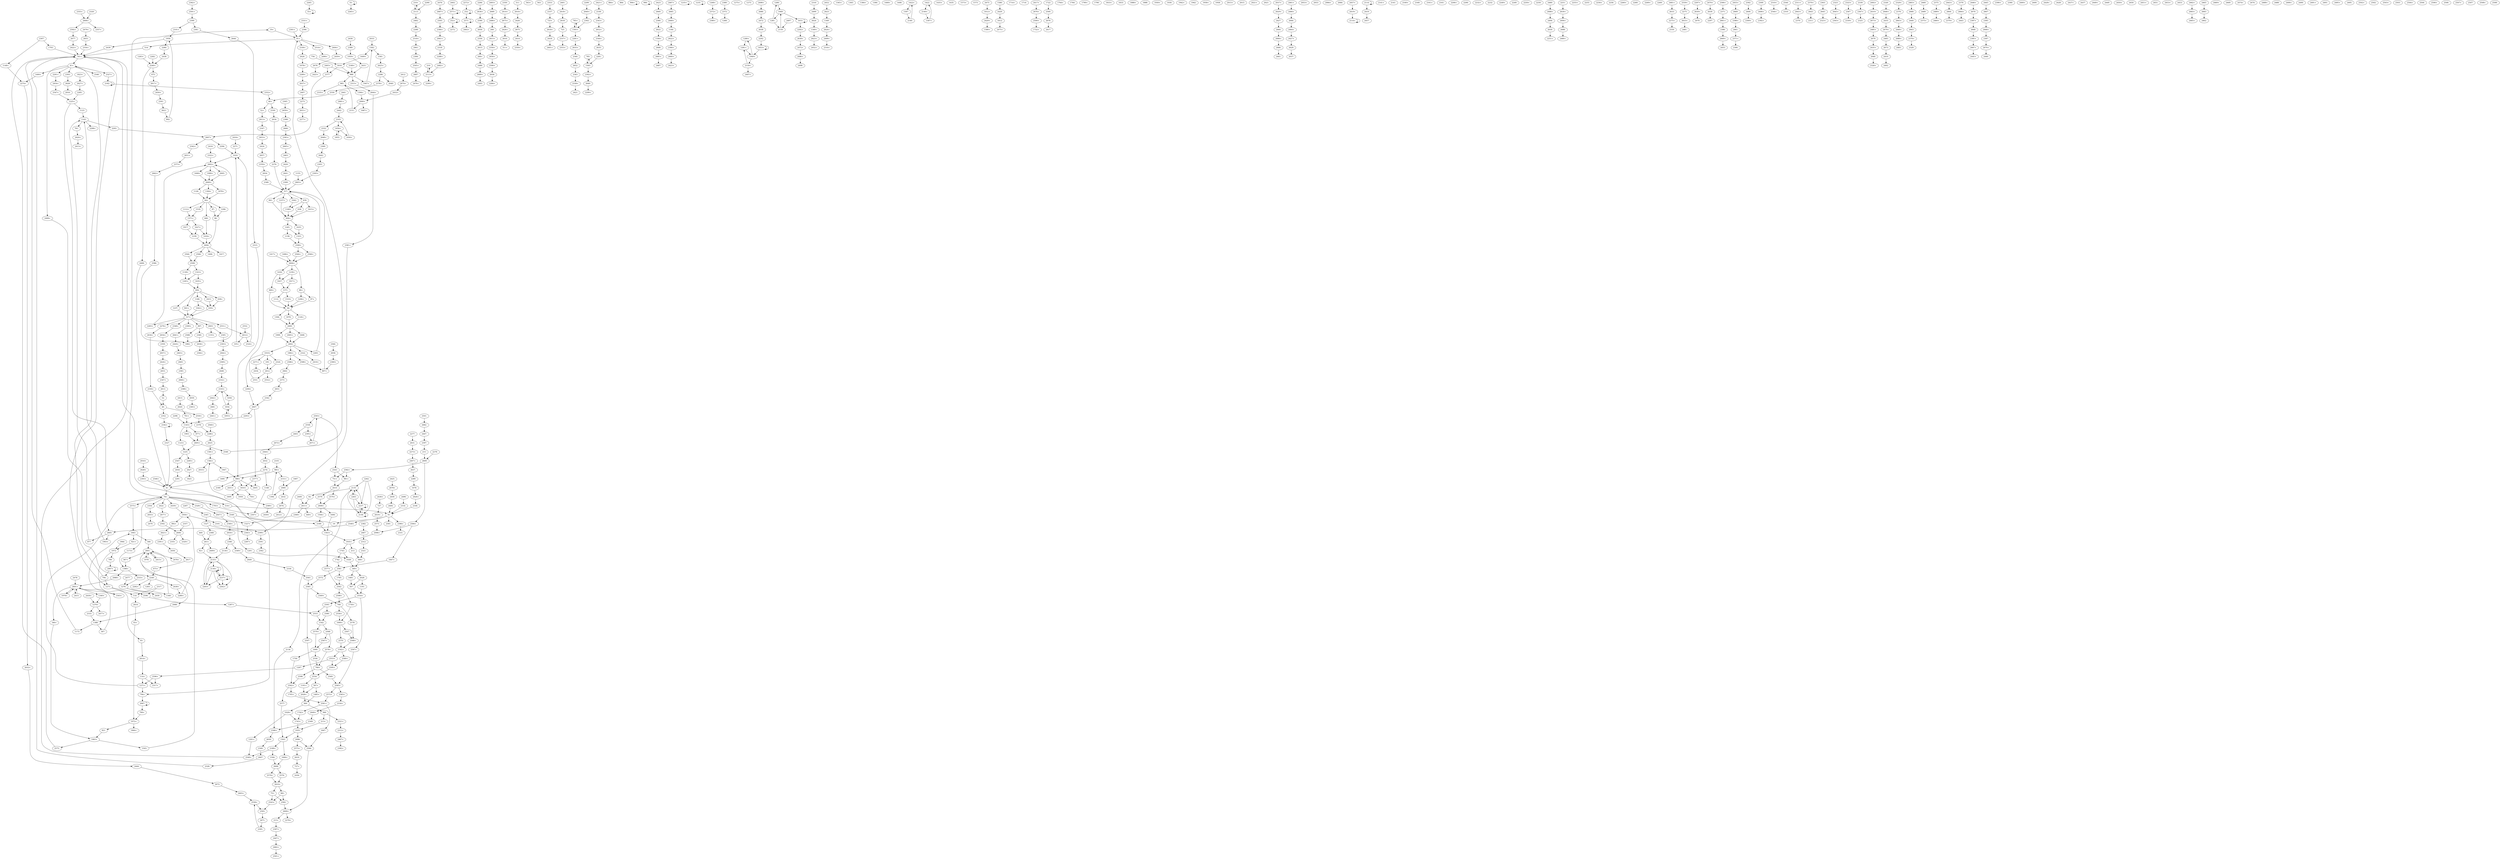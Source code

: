 digraph adj {
graph [k=96]
edge [d=-95]
"19+" [l=24370 C=792464]
"19-" [l=24370 C=792464]
"40+" [l=1222 C=64680]
"40-" [l=1222 C=64680]
"41+" [l=297 C=36870]
"41-" [l=297 C=36870]
"52+" [l=32488 C=1005892]
"52-" [l=32488 C=1005892]
"55+" [l=4413 C=726590]
"55-" [l=4413 C=726590]
"64+" [l=425 C=74130]
"64-" [l=425 C=74130]
"86+" [l=242 C=14286]
"86-" [l=242 C=14286]
"87+" [l=438 C=20898]
"87-" [l=438 C=20898]
"91+" [l=1159 C=80728]
"91-" [l=1159 C=80728]
"92+" [l=6938 C=121689]
"92-" [l=6938 C=121689]
"93+" [l=8359 C=156761]
"93-" [l=8359 C=156761]
"105+" [l=26243 C=568223]
"105-" [l=26243 C=568223]
"114+" [l=4699 C=79227]
"114-" [l=4699 C=79227]
"210+" [l=1236 C=34478]
"210-" [l=1236 C=34478]
"213+" [l=3015 C=69152]
"213-" [l=3015 C=69152]
"215+" [l=6108 C=161928]
"215-" [l=6108 C=161928]
"252+" [l=215 C=5676]
"252-" [l=215 C=5676]
"268+" [l=6833 C=89834]
"268-" [l=6833 C=89834]
"311+" [l=3441 C=38805]
"311-" [l=3441 C=38805]
"317+" [l=130 C=6602]
"317-" [l=130 C=6602]
"346+" [l=3749 C=36597]
"346-" [l=3749 C=36597]
"367+" [l=2325 C=31933]
"367-" [l=2325 C=31933]
"368+" [l=204 C=4860]
"368-" [l=204 C=4860]
"369+" [l=326 C=14288]
"369-" [l=326 C=14288]
"449+" [l=703 C=8324]
"449-" [l=703 C=8324]
"514+" [l=7253 C=290772]
"514-" [l=7253 C=290772]
"563+" [l=740 C=3066]
"563-" [l=740 C=3066]
"567+" [l=254 C=7046]
"567-" [l=254 C=7046]
"604+" [l=662 C=104048]
"604-" [l=662 C=104048]
"638+" [l=192 C=4246]
"638-" [l=192 C=4246]
"639+" [l=150 C=5905]
"639-" [l=150 C=5905]
"660+" [l=252 C=5406]
"660-" [l=252 C=5406]
"675+" [l=607 C=6273]
"675-" [l=607 C=6273]
"725+" [l=4797 C=52627]
"725-" [l=4797 C=52627]
"727+" [l=4468 C=44716]
"727-" [l=4468 C=44716]
"741+" [l=566 C=80902]
"741-" [l=566 C=80902]
"751+" [l=1127 C=11107]
"751-" [l=1127 C=11107]
"756+" [l=4606 C=61484]
"756-" [l=4606 C=61484]
"761+" [l=3910 C=107393]
"761-" [l=3910 C=107393]
"768+" [l=167 C=2312]
"768-" [l=167 C=2312]
"785+" [l=310 C=3622]
"785-" [l=310 C=3622]
"794+" [l=1048 C=14204]
"794-" [l=1048 C=14204]
"799+" [l=1345 C=13853]
"799-" [l=1345 C=13853]
"841+" [l=234 C=8757]
"841-" [l=234 C=8757]
"877+" [l=350 C=4421]
"877-" [l=350 C=4421]
"884+" [l=99 C=79]
"884-" [l=99 C=79]
"892+" [l=760 C=8648]
"892-" [l=760 C=8648]
"897+" [l=227 C=5971]
"897-" [l=227 C=5971]
"906+" [l=2217 C=24728]
"906-" [l=2217 C=24728]
"921+" [l=3618 C=50864]
"921-" [l=3618 C=50864]
"981+" [l=1127 C=13058]
"981-" [l=1127 C=13058]
"985+" [l=96 C=24]
"985-" [l=96 C=24]
"988+" [l=124 C=409]
"988-" [l=124 C=409]
"1010+" [l=189 C=7238]
"1010-" [l=189 C=7238]
"1028+" [l=2804 C=33708]
"1028-" [l=2804 C=33708]
"1042+" [l=315 C=7030]
"1042-" [l=315 C=7030]
"1063+" [l=533 C=23613]
"1063-" [l=533 C=23613]
"1112+" [l=195 C=8870]
"1112-" [l=195 C=8870]
"1123+" [l=626 C=11841]
"1123-" [l=626 C=11841]
"1126+" [l=190 C=11082]
"1126-" [l=190 C=11082]
"1138+" [l=191 C=8844]
"1138-" [l=191 C=8844]
"1143+" [l=151 C=2721]
"1143-" [l=151 C=2721]
"1148+" [l=181 C=3638]
"1148-" [l=181 C=3638]
"1155+" [l=1799 C=31879]
"1155-" [l=1799 C=31879]
"1168+" [l=112 C=681]
"1168-" [l=112 C=681]
"1173+" [l=1186 C=15684]
"1173-" [l=1186 C=15684]
"1184+" [l=454 C=2915]
"1184-" [l=454 C=2915]
"1191+" [l=335 C=6579]
"1191-" [l=335 C=6579]
"1201+" [l=410 C=2997]
"1201-" [l=410 C=2997]
"1206+" [l=481 C=11977]
"1206-" [l=481 C=11977]
"1225+" [l=163 C=1589]
"1225-" [l=163 C=1589]
"1235+" [l=989 C=13666]
"1235-" [l=989 C=13666]
"1237+" [l=324 C=5988]
"1237-" [l=324 C=5988]
"1239+" [l=156 C=4782]
"1239-" [l=156 C=4782]
"1245+" [l=149 C=8933]
"1245-" [l=149 C=8933]
"1268+" [l=2104 C=13402]
"1268-" [l=2104 C=13402]
"1271+" [l=2147 C=34022]
"1271-" [l=2147 C=34022]
"1275+" [l=384 C=1730]
"1275-" [l=384 C=1730]
"1276+" [l=601 C=9499]
"1276-" [l=601 C=9499]
"1280+" [l=191 C=463]
"1280-" [l=191 C=463]
"1281+" [l=168 C=1463]
"1281-" [l=168 C=1463]
"1283+" [l=423 C=2685]
"1283-" [l=423 C=2685]
"1287+" [l=151 C=1259]
"1287-" [l=151 C=1259]
"1304+" [l=191 C=5069]
"1304-" [l=191 C=5069]
"1323+" [l=149 C=6684]
"1323-" [l=149 C=6684]
"1340+" [l=190 C=640]
"1340-" [l=190 C=640]
"1349+" [l=1197 C=9324]
"1349-" [l=1197 C=9324]
"1365+" [l=1435 C=15598]
"1365-" [l=1435 C=15598]
"1371+" [l=169 C=5823]
"1371-" [l=169 C=5823]
"1384+" [l=283 C=963]
"1384-" [l=283 C=963]
"1388+" [l=2493 C=29801]
"1388-" [l=2493 C=29801]
"1394+" [l=315 C=2038]
"1394-" [l=315 C=2038]
"1400+" [l=189 C=604]
"1400-" [l=189 C=604]
"1406+" [l=188 C=7865]
"1406-" [l=188 C=7865]
"1408+" [l=2146 C=25430]
"1408-" [l=2146 C=25430]
"1417+" [l=188 C=6175]
"1417-" [l=188 C=6175]
"1422+" [l=1819 C=14620]
"1422-" [l=1819 C=14620]
"1434+" [l=146 C=2443]
"1434-" [l=146 C=2443]
"1435+" [l=98 C=452]
"1435-" [l=98 C=452]
"1485+" [l=228 C=2451]
"1485-" [l=228 C=2451]
"1503+" [l=1292 C=21523]
"1503-" [l=1292 C=21523]
"1504+" [l=497 C=4392]
"1504-" [l=497 C=4392]
"1519+" [l=194 C=2182]
"1519-" [l=194 C=2182]
"1527+" [l=404 C=6208]
"1527-" [l=404 C=6208]
"1542+" [l=146 C=2830]
"1542-" [l=146 C=2830]
"1563+" [l=121 C=704]
"1563-" [l=121 C=704]
"1573+" [l=589 C=2159]
"1573-" [l=589 C=2159]
"1580+" [l=426 C=2583]
"1580-" [l=426 C=2583]
"1581+" [l=411 C=3799]
"1581-" [l=411 C=3799]
"1582+" [l=137 C=896]
"1582-" [l=137 C=896]
"1583+" [l=129 C=935]
"1583-" [l=129 C=935]
"1587+" [l=317 C=1327]
"1587-" [l=317 C=1327]
"1606+" [l=541 C=8602]
"1606-" [l=541 C=8602]
"1608+" [l=209 C=13473]
"1608-" [l=209 C=13473]
"1609+" [l=295 C=2654]
"1609-" [l=295 C=2654]
"1612+" [l=661 C=5087]
"1612-" [l=661 C=5087]
"1615+" [l=192 C=2453]
"1615-" [l=192 C=2453]
"1627+" [l=156 C=4526]
"1627-" [l=156 C=4526]
"1635+" [l=191 C=2901]
"1635-" [l=191 C=2901]
"1653+" [l=188 C=2285]
"1653-" [l=188 C=2285]
"1654+" [l=129 C=411]
"1654-" [l=129 C=411]
"1656+" [l=199 C=941]
"1656-" [l=199 C=941]
"1667+" [l=509 C=5639]
"1667-" [l=509 C=5639]
"1678+" [l=405 C=1719]
"1678-" [l=405 C=1719]
"1687+" [l=207 C=372]
"1687-" [l=207 C=372]
"1690+" [l=155 C=1990]
"1690-" [l=155 C=1990]
"1705+" [l=239 C=1991]
"1705-" [l=239 C=1991]
"1714+" [l=404 C=1682]
"1714-" [l=404 C=1682]
"1722+" [l=273 C=1184]
"1722-" [l=273 C=1184]
"1742+" [l=206 C=1282]
"1742-" [l=206 C=1282]
"1743+" [l=188 C=1141]
"1743-" [l=188 C=1141]
"1756+" [l=725 C=12283]
"1756-" [l=725 C=12283]
"1764+" [l=206 C=350]
"1764-" [l=206 C=350]
"1790+" [l=253 C=535]
"1790-" [l=253 C=535]
"1793+" [l=188 C=279]
"1793-" [l=188 C=279]
"1816+" [l=285 C=3242]
"1816-" [l=285 C=3242]
"1823+" [l=378 C=1828]
"1823-" [l=378 C=1828]
"1833+" [l=206 C=277]
"1833-" [l=206 C=277]
"1855+" [l=229 C=827]
"1855-" [l=229 C=827]
"1878+" [l=191 C=5222]
"1878-" [l=191 C=5222]
"1882+" [l=185 C=3324]
"1882-" [l=185 C=3324]
"1888+" [l=230 C=847]
"1888-" [l=230 C=847]
"1903+" [l=333 C=1845]
"1903-" [l=333 C=1845]
"1917+" [l=191 C=2680]
"1917-" [l=191 C=2680]
"1930+" [l=208 C=356]
"1930-" [l=208 C=356]
"1935+" [l=125 C=1264]
"1935-" [l=125 C=1264]
"1942+" [l=234 C=505]
"1942-" [l=234 C=505]
"1947+" [l=196 C=920]
"1947-" [l=196 C=920]
"1949+" [l=197 C=3285]
"1949-" [l=197 C=3285]
"1956+" [l=120 C=215]
"1956-" [l=120 C=215]
"1958+" [l=290 C=963]
"1958-" [l=290 C=963]
"1959+" [l=767 C=5400]
"1959-" [l=767 C=5400]
"1964+" [l=269 C=1146]
"1964-" [l=269 C=1146]
"1972+" [l=105 C=191]
"1972-" [l=105 C=191]
"1978+" [l=264 C=2001]
"1978-" [l=264 C=2001]
"1999+" [l=191 C=2082]
"1999-" [l=191 C=2082]
"2000+" [l=157 C=755]
"2000-" [l=157 C=755]
"2005+" [l=191 C=1425]
"2005-" [l=191 C=1425]
"2015+" [l=297 C=883]
"2015-" [l=297 C=883]
"2016+" [l=405 C=1734]
"2016-" [l=405 C=1734]
"2021+" [l=216 C=303]
"2021-" [l=216 C=303]
"2028+" [l=147 C=2064]
"2028-" [l=147 C=2064]
"2033+" [l=233 C=929]
"2033-" [l=233 C=929]
"2037+" [l=240 C=663]
"2037-" [l=240 C=663]
"2040+" [l=133 C=77]
"2040-" [l=133 C=77]
"2053+" [l=290 C=693]
"2053-" [l=290 C=693]
"2061+" [l=510 C=3017]
"2061-" [l=510 C=3017]
"2067+" [l=143 C=658]
"2067-" [l=143 C=658]
"2084+" [l=264 C=630]
"2084-" [l=264 C=630]
"2088+" [l=189 C=549]
"2088-" [l=189 C=549]
"2096+" [l=198 C=1038]
"2096-" [l=198 C=1038]
"2101+" [l=394 C=2162]
"2101-" [l=394 C=2162]
"2103+" [l=98 C=49]
"2103-" [l=98 C=49]
"2113+" [l=130 C=842]
"2113-" [l=130 C=842]
"2114+" [l=167 C=443]
"2114-" [l=167 C=443]
"2134+" [l=189 C=1204]
"2134-" [l=189 C=1204]
"2135+" [l=96 C=24]
"2135-" [l=96 C=24]
"2136+" [l=96 C=255]
"2136-" [l=96 C=255]
"2140+" [l=294 C=1010]
"2140-" [l=294 C=1010]
"2141+" [l=231 C=505]
"2141-" [l=231 C=505]
"2151+" [l=249 C=1023]
"2151-" [l=249 C=1023]
"2159+" [l=147 C=574]
"2159-" [l=147 C=574]
"2160+" [l=245 C=637]
"2160-" [l=245 C=637]
"2161+" [l=203 C=363]
"2161-" [l=203 C=363]
"2180+" [l=216 C=593]
"2180-" [l=216 C=593]
"2182+" [l=186 C=1509]
"2182-" [l=186 C=1509]
"2189+" [l=136 C=481]
"2189-" [l=136 C=481]
"2206+" [l=221 C=470]
"2206-" [l=221 C=470]
"2232+" [l=252 C=536]
"2232-" [l=252 C=536]
"2237+" [l=191 C=1519]
"2237-" [l=191 C=1519]
"2240+" [l=126 C=174]
"2240-" [l=126 C=174]
"2249+" [l=227 C=424]
"2249-" [l=227 C=424]
"2250+" [l=233 C=555]
"2250-" [l=233 C=555]
"2251+" [l=273 C=797]
"2251-" [l=273 C=797]
"2255+" [l=193 C=234]
"2255-" [l=193 C=234]
"2256+" [l=233 C=512]
"2256-" [l=233 C=512]
"2260+" [l=207 C=371]
"2260-" [l=207 C=371]
"2262+" [l=112 C=87]
"2262-" [l=112 C=87]
"2263+" [l=189 C=1623]
"2263-" [l=189 C=1623]
"2265+" [l=129 C=128]
"2265-" [l=129 C=128]
"2269+" [l=193 C=407]
"2269-" [l=193 C=407]
"2271+" [l=45252 C=686143]
"2271-" [l=45252 C=686143]
"2272+" [l=16203 C=190796]
"2272-" [l=16203 C=190796]
"2273+" [l=2157 C=27267]
"2273-" [l=2157 C=27267]
"2274+" [l=28011 C=824239]
"2274-" [l=28011 C=824239]
"2275+" [l=18150 C=261771]
"2275-" [l=18150 C=261771]
"2276+" [l=45043 C=815436]
"2276-" [l=45043 C=815436]
"2277+" [l=28731 C=562745]
"2277-" [l=28731 C=562745]
"2278+" [l=18886 C=357890]
"2278-" [l=18886 C=357890]
"2280+" [l=14537 C=181073]
"2280-" [l=14537 C=181073]
"2281+" [l=41164 C=619545]
"2281-" [l=41164 C=619545]
"2282+" [l=75519 C=1614667]
"2282-" [l=75519 C=1614667]
"2283+" [l=94220 C=1625707]
"2283-" [l=94220 C=1625707]
"2284+" [l=13098 C=150415]
"2284-" [l=13098 C=150415]
"2285+" [l=39925 C=837960]
"2285-" [l=39925 C=837960]
"2286+" [l=87462 C=1347177]
"2286-" [l=87462 C=1347177]
"2287+" [l=11906 C=169213]
"2287-" [l=11906 C=169213]
"2288+" [l=33794 C=456325]
"2288-" [l=33794 C=456325]
"2289+" [l=35893 C=588723]
"2289-" [l=35893 C=588723]
"2290+" [l=3471 C=47821]
"2290-" [l=3471 C=47821]
"2291+" [l=7535 C=83033]
"2291-" [l=7535 C=83033]
"2292+" [l=9969 C=102650]
"2292-" [l=9969 C=102650]
"2293+" [l=10510 C=274103]
"2293-" [l=10510 C=274103]
"2294+" [l=20266 C=266545]
"2294-" [l=20266 C=266545]
"2297+" [l=72381 C=1230277]
"2297-" [l=72381 C=1230277]
"2298+" [l=7322 C=187796]
"2298-" [l=7322 C=187796]
"2299+" [l=61025 C=972787]
"2299-" [l=61025 C=972787]
"2300+" [l=39333 C=564649]
"2300-" [l=39333 C=564649]
"2301+" [l=5992 C=92939]
"2301-" [l=5992 C=92939]
"2302+" [l=11329 C=169339]
"2302-" [l=11329 C=169339]
"2303+" [l=126279 C=1938598]
"2303-" [l=126279 C=1938598]
"2305+" [l=48066 C=782483]
"2305-" [l=48066 C=782483]
"2306+" [l=6649 C=67136]
"2306-" [l=6649 C=67136]
"2307+" [l=32417 C=744565]
"2307-" [l=32417 C=744565]
"2309+" [l=12456 C=202267]
"2309-" [l=12456 C=202267]
"2310+" [l=23141 C=363866]
"2310-" [l=23141 C=363866]
"2311+" [l=23346 C=575560]
"2311-" [l=23346 C=575560]
"2312+" [l=66158 C=927559]
"2312-" [l=66158 C=927559]
"2314+" [l=16717 C=218110]
"2314-" [l=16717 C=218110]
"2315+" [l=53983 C=753579]
"2315-" [l=53983 C=753579]
"2316+" [l=13994 C=201706]
"2316-" [l=13994 C=201706]
"2317+" [l=24938 C=468548]
"2317-" [l=24938 C=468548]
"2318+" [l=9096 C=111029]
"2318-" [l=9096 C=111029]
"2320+" [l=9107 C=115894]
"2320-" [l=9107 C=115894]
"2321+" [l=62883 C=1001243]
"2321-" [l=62883 C=1001243]
"2322+" [l=87967 C=1593544]
"2322-" [l=87967 C=1593544]
"2323+" [l=29254 C=503517]
"2323-" [l=29254 C=503517]
"2324+" [l=34429 C=587414]
"2324-" [l=34429 C=587414]
"2325+" [l=5644 C=75102]
"2325-" [l=5644 C=75102]
"2326+" [l=4751 C=54260]
"2326-" [l=4751 C=54260]
"2327+" [l=61571 C=941030]
"2327-" [l=61571 C=941030]
"2328+" [l=97300 C=1370812]
"2328-" [l=97300 C=1370812]
"2329+" [l=11481 C=214334]
"2329-" [l=11481 C=214334]
"2330+" [l=69239 C=1183469]
"2330-" [l=69239 C=1183469]
"2331+" [l=43457 C=586620]
"2331-" [l=43457 C=586620]
"2332+" [l=39876 C=634254]
"2332-" [l=39876 C=634254]
"2333+" [l=7738 C=131107]
"2333-" [l=7738 C=131107]
"2334+" [l=31020 C=509402]
"2334-" [l=31020 C=509402]
"2335+" [l=10020 C=143020]
"2335-" [l=10020 C=143020]
"2336+" [l=22838 C=317145]
"2336-" [l=22838 C=317145]
"2337+" [l=30089 C=445839]
"2337-" [l=30089 C=445839]
"2338+" [l=8104 C=102328]
"2338-" [l=8104 C=102328]
"2339+" [l=23487 C=281618]
"2339-" [l=23487 C=281618]
"2340+" [l=2921 C=24697]
"2340-" [l=2921 C=24697]
"2342+" [l=48183 C=766278]
"2342-" [l=48183 C=766278]
"2343+" [l=109958 C=1872770]
"2343-" [l=109958 C=1872770]
"2344+" [l=49656 C=691213]
"2344-" [l=49656 C=691213]
"2345+" [l=46116 C=827490]
"2345-" [l=46116 C=827490]
"2346+" [l=37594 C=606850]
"2346-" [l=37594 C=606850]
"2347+" [l=7507 C=89311]
"2347-" [l=7507 C=89311]
"2348+" [l=28845 C=485516]
"2348-" [l=28845 C=485516]
"2349+" [l=60418 C=888745]
"2349-" [l=60418 C=888745]
"2350+" [l=11232 C=130086]
"2350-" [l=11232 C=130086]
"2352+" [l=15989 C=232583]
"2352-" [l=15989 C=232583]
"2353+" [l=1603 C=12008]
"2353-" [l=1603 C=12008]
"2354+" [l=23576 C=338704]
"2354-" [l=23576 C=338704]
"2355+" [l=9825 C=126774]
"2355-" [l=9825 C=126774]
"2356+" [l=17031 C=230674]
"2356-" [l=17031 C=230674]
"2357+" [l=17996 C=231341]
"2357-" [l=17996 C=231341]
"2359+" [l=81349 C=1461700]
"2359-" [l=81349 C=1461700]
"2360+" [l=17999 C=286028]
"2360-" [l=17999 C=286028]
"2362+" [l=65606 C=978514]
"2362-" [l=65606 C=978514]
"2363+" [l=32093 C=378826]
"2363-" [l=32093 C=378826]
"2364+" [l=5610 C=76073]
"2364-" [l=5610 C=76073]
"2365+" [l=9296 C=122136]
"2365-" [l=9296 C=122136]
"2366+" [l=9761 C=122243]
"2366-" [l=9761 C=122243]
"2367+" [l=3020 C=31430]
"2367-" [l=3020 C=31430]
"2368+" [l=69930 C=1071539]
"2368-" [l=69930 C=1071539]
"2369+" [l=6405 C=75172]
"2369-" [l=6405 C=75172]
"2370+" [l=32745 C=444589]
"2370-" [l=32745 C=444589]
"2371+" [l=843 C=3945]
"2371-" [l=843 C=3945]
"2372+" [l=38697 C=464137]
"2372-" [l=38697 C=464137]
"2373+" [l=48027 C=869041]
"2373-" [l=48027 C=869041]
"2375+" [l=19963 C=196425]
"2375-" [l=19963 C=196425]
"2376+" [l=5395 C=63880]
"2376-" [l=5395 C=63880]
"2377+" [l=23109 C=303158]
"2377-" [l=23109 C=303158]
"2378+" [l=26734 C=421909]
"2378-" [l=26734 C=421909]
"2379+" [l=16118 C=203042]
"2379-" [l=16118 C=203042]
"2380+" [l=1810 C=16849]
"2380-" [l=1810 C=16849]
"2381+" [l=5059 C=54647]
"2381-" [l=5059 C=54647]
"2382+" [l=19327 C=249353]
"2382-" [l=19327 C=249353]
"2383+" [l=39771 C=611503]
"2383-" [l=39771 C=611503]
"2384+" [l=71830 C=1259546]
"2384-" [l=71830 C=1259546]
"2385+" [l=6662 C=81835]
"2385-" [l=6662 C=81835]
"2386+" [l=1455 C=10800]
"2386-" [l=1455 C=10800]
"2387+" [l=3271 C=51511]
"2387-" [l=3271 C=51511]
"2388+" [l=5737 C=77394]
"2388-" [l=5737 C=77394]
"2389+" [l=14015 C=246008]
"2389-" [l=14015 C=246008]
"2390+" [l=425 C=1892]
"2390-" [l=425 C=1892]
"2391+" [l=9066 C=109947]
"2391-" [l=9066 C=109947]
"2392+" [l=1773 C=13161]
"2392-" [l=1773 C=13161]
"2393+" [l=11428 C=152941]
"2393-" [l=11428 C=152941]
"2395+" [l=3916 C=55977]
"2395-" [l=3916 C=55977]
"2396+" [l=3254 C=75761]
"2396-" [l=3254 C=75761]
"2397+" [l=12910 C=184059]
"2397-" [l=12910 C=184059]
"2399+" [l=7296 C=86015]
"2399-" [l=7296 C=86015]
"2400+" [l=22077 C=259692]
"2400-" [l=22077 C=259692]
"2401+" [l=2436 C=18701]
"2401-" [l=2436 C=18701]
"2402+" [l=59571 C=917296]
"2402-" [l=59571 C=917296]
"2403+" [l=27074 C=372577]
"2403-" [l=27074 C=372577]
"2404+" [l=10662 C=195125]
"2404-" [l=10662 C=195125]
"2405+" [l=2966 C=31204]
"2405-" [l=2966 C=31204]
"2406+" [l=42276 C=626590]
"2406-" [l=42276 C=626590]
"2407+" [l=22059 C=291602]
"2407-" [l=22059 C=291602]
"2408+" [l=4259 C=51056]
"2408-" [l=4259 C=51056]
"2409+" [l=11906 C=161200]
"2409-" [l=11906 C=161200]
"2410+" [l=6464 C=74334]
"2410-" [l=6464 C=74334]
"2412+" [l=6866 C=63262]
"2412-" [l=6866 C=63262]
"2413+" [l=17082 C=211739]
"2413-" [l=17082 C=211739]
"2414+" [l=17026 C=178767]
"2414-" [l=17026 C=178767]
"2415+" [l=2789 C=20659]
"2415-" [l=2789 C=20659]
"2416+" [l=3052 C=34650]
"2416-" [l=3052 C=34650]
"2417+" [l=4991 C=47406]
"2417-" [l=4991 C=47406]
"2418+" [l=4573 C=39093]
"2418-" [l=4573 C=39093]
"2419+" [l=20151 C=276518]
"2419-" [l=20151 C=276518]
"2420+" [l=27664 C=355735]
"2420-" [l=27664 C=355735]
"2421+" [l=30929 C=450375]
"2421-" [l=30929 C=450375]
"2422+" [l=24309 C=300472]
"2422-" [l=24309 C=300472]
"2423+" [l=1675 C=27353]
"2423-" [l=1675 C=27353]
"2424+" [l=13466 C=212687]
"2424-" [l=13466 C=212687]
"2425+" [l=25794 C=390387]
"2425-" [l=25794 C=390387]
"2426+" [l=2674 C=40033]
"2426-" [l=2674 C=40033]
"2427+" [l=4758 C=62765]
"2427-" [l=4758 C=62765]
"2428+" [l=2214 C=23069]
"2428-" [l=2214 C=23069]
"2429+" [l=1073 C=10600]
"2429-" [l=1073 C=10600]
"2430+" [l=4509 C=47331]
"2430-" [l=4509 C=47331]
"2431+" [l=14715 C=183315]
"2431-" [l=14715 C=183315]
"2432+" [l=2305 C=19552]
"2432-" [l=2305 C=19552]
"2434+" [l=24213 C=326658]
"2434-" [l=24213 C=326658]
"2435+" [l=22924 C=297441]
"2435-" [l=22924 C=297441]
"2436+" [l=2058 C=15211]
"2436-" [l=2058 C=15211]
"2437+" [l=940 C=5324]
"2437-" [l=940 C=5324]
"2438+" [l=15190 C=195756]
"2438-" [l=15190 C=195756]
"2439+" [l=21154 C=253924]
"2439-" [l=21154 C=253924]
"2440+" [l=10602 C=110871]
"2440-" [l=10602 C=110871]
"2441+" [l=6292 C=48819]
"2441-" [l=6292 C=48819]
"2442+" [l=19705 C=316434]
"2442-" [l=19705 C=316434]
"2443+" [l=14133 C=156059]
"2443-" [l=14133 C=156059]
"2444+" [l=3245 C=43148]
"2444-" [l=3245 C=43148]
"2445+" [l=5025 C=65270]
"2445-" [l=5025 C=65270]
"2446+" [l=7794 C=102132]
"2446-" [l=7794 C=102132]
"2447+" [l=35203 C=496258]
"2447-" [l=35203 C=496258]
"2449+" [l=24478 C=305783]
"2449-" [l=24478 C=305783]
"2450+" [l=4467 C=62623]
"2450-" [l=4467 C=62623]
"2451+" [l=2665 C=23566]
"2451-" [l=2665 C=23566]
"2452+" [l=12283 C=135169]
"2452-" [l=12283 C=135169]
"2453+" [l=11868 C=126345]
"2453-" [l=11868 C=126345]
"2454+" [l=3577 C=27855]
"2454-" [l=3577 C=27855]
"2455+" [l=9721 C=91037]
"2455-" [l=9721 C=91037]
"2456+" [l=15588 C=198544]
"2456-" [l=15588 C=198544]
"2457+" [l=2604 C=26853]
"2457-" [l=2604 C=26853]
"2458+" [l=32369 C=409206]
"2458-" [l=32369 C=409206]
"2459+" [l=2846 C=25901]
"2459-" [l=2846 C=25901]
"2460+" [l=3565 C=49251]
"2460-" [l=3565 C=49251]
"2461+" [l=19561 C=291951]
"2461-" [l=19561 C=291951]
"2462+" [l=2838 C=30986]
"2462-" [l=2838 C=30986]
"2463+" [l=4258 C=35500]
"2463-" [l=4258 C=35500]
"2464+" [l=2184 C=19448]
"2464-" [l=2184 C=19448]
"2465+" [l=31545 C=412382]
"2465-" [l=31545 C=412382]
"2466+" [l=15715 C=238407]
"2466-" [l=15715 C=238407]
"2467+" [l=25833 C=357626]
"2467-" [l=25833 C=357626]
"2468+" [l=29262 C=371316]
"2468-" [l=29262 C=371316]
"2469+" [l=19566 C=234343]
"2469-" [l=19566 C=234343]
"2470+" [l=27529 C=357452]
"2470-" [l=27529 C=357452]
"2472+" [l=1584 C=9029]
"2472-" [l=1584 C=9029]
"2474+" [l=2375 C=17246]
"2474-" [l=2375 C=17246]
"2475+" [l=1106 C=9586]
"2475-" [l=1106 C=9586]
"2476+" [l=6916 C=85820]
"2476-" [l=6916 C=85820]
"2477+" [l=7555 C=67679]
"2477-" [l=7555 C=67679]
"2478+" [l=1907 C=11054]
"2478-" [l=1907 C=11054]
"2479+" [l=16316 C=174979]
"2479-" [l=16316 C=174979]
"2480+" [l=8728 C=91405]
"2480-" [l=8728 C=91405]
"2481+" [l=4124 C=40323]
"2481-" [l=4124 C=40323]
"2482+" [l=10077 C=126531]
"2482-" [l=10077 C=126531]
"2483+" [l=421 C=1887]
"2483-" [l=421 C=1887]
"2485+" [l=11269 C=136613]
"2485-" [l=11269 C=136613]
"2486+" [l=37992 C=532654]
"2486-" [l=37992 C=532654]
"2487+" [l=20975 C=248800]
"2487-" [l=20975 C=248800]
"2488+" [l=978 C=4266]
"2488-" [l=978 C=4266]
"2489+" [l=5921 C=51433]
"2489-" [l=5921 C=51433]
"2490+" [l=1697 C=11093]
"2490-" [l=1697 C=11093]
"2491+" [l=3069 C=26210]
"2491-" [l=3069 C=26210]
"2492+" [l=40375 C=580242]
"2492-" [l=40375 C=580242]
"2493+" [l=43910 C=897763]
"2493-" [l=43910 C=897763]
"2494+" [l=5221 C=68303]
"2494-" [l=5221 C=68303]
"2495+" [l=820 C=3507]
"2495-" [l=820 C=3507]
"2496+" [l=34726 C=378656]
"2496-" [l=34726 C=378656]
"2497+" [l=36090 C=501807]
"2497-" [l=36090 C=501807]
"2498+" [l=5246 C=57004]
"2498-" [l=5246 C=57004]
"2499+" [l=5385 C=81160]
"2499-" [l=5385 C=81160]
"2500+" [l=3077 C=24465]
"2500-" [l=3077 C=24465]
"2501+" [l=39695 C=528047]
"2501-" [l=39695 C=528047]
"2502+" [l=973 C=3812]
"2502-" [l=973 C=3812]
"2503+" [l=748 C=2894]
"2503-" [l=748 C=2894]
"2504+" [l=316 C=836]
"2504-" [l=316 C=836]
"2505+" [l=478 C=1713]
"2505-" [l=478 C=1713]
"2506+" [l=541 C=2073]
"2506-" [l=541 C=2073]
"2507+" [l=885 C=4591]
"2507-" [l=885 C=4591]
"2508+" [l=373 C=1162]
"2508-" [l=373 C=1162]
"2543+" [l=28278 C=562681]
"2543-" [l=28278 C=562681]
"2544+" [l=39417 C=758494]
"2544-" [l=39417 C=758494]
"2546+" [l=1221 C=49605]
"2546-" [l=1221 C=49605]
"2547+" [l=7606 C=243754]
"2547-" [l=7606 C=243754]
"2548+" [l=2603 C=42559]
"2548-" [l=2603 C=42559]
"2549+" [l=2384 C=54282]
"2549-" [l=2384 C=54282]
"2550+" [l=54309 C=1251998]
"2550-" [l=54309 C=1251998]
"2551+" [l=4563 C=103913]
"2551-" [l=4563 C=103913]
"2552+" [l=32991 C=570998]
"2552-" [l=32991 C=570998]
"2553+" [l=239 C=8172]
"2553-" [l=239 C=8172]
"2554+" [l=130 C=1458]
"2554-" [l=130 C=1458]
"2556+" [l=272 C=4906]
"2556-" [l=272 C=4906]
"2558+" [l=1955 C=24811]
"2558-" [l=1955 C=24811]
"2559+" [l=8090 C=114702]
"2559-" [l=8090 C=114702]
"2562+" [l=332 C=9957]
"2562-" [l=332 C=9957]
"2564+" [l=300 C=25757]
"2564-" [l=300 C=25757]
"2566+" [l=300 C=8582]
"2566-" [l=300 C=8582]
"2567+" [l=302 C=5716]
"2567-" [l=302 C=5716]
"2568+" [l=200 C=7969]
"2568-" [l=200 C=7969]
"2569+" [l=415 C=6757]
"2569-" [l=415 C=6757]
"2570+" [l=407 C=8823]
"2570-" [l=407 C=8823]
"2571+" [l=198 C=7682]
"2571-" [l=198 C=7682]
"2572+" [l=491 C=8522]
"2572-" [l=491 C=8522]
"2573+" [l=15007 C=275611]
"2573-" [l=15007 C=275611]
"2575+" [l=189 C=1448]
"2575-" [l=189 C=1448]
"2576+" [l=5046 C=95762]
"2576-" [l=5046 C=95762]
"2577+" [l=594 C=10561]
"2577-" [l=594 C=10561]
"2578+" [l=539 C=12481]
"2578-" [l=539 C=12481]
"2579+" [l=4871 C=82056]
"2579-" [l=4871 C=82056]
"2580+" [l=295 C=6159]
"2580-" [l=295 C=6159]
"2581+" [l=170 C=1819]
"2581-" [l=170 C=1819]
"2582+" [l=10575 C=184941]
"2582-" [l=10575 C=184941]
"2583+" [l=16923 C=307215]
"2583-" [l=16923 C=307215]
"2584+" [l=23561 C=381576]
"2584-" [l=23561 C=381576]
"2585+" [l=141 C=1980]
"2585-" [l=141 C=1980]
"2586+" [l=4413 C=76814]
"2586-" [l=4413 C=76814]
"2588+" [l=86616 C=1418901]
"2588-" [l=86616 C=1418901]
"2590+" [l=102731 C=1461136]
"2590-" [l=102731 C=1461136]
"2591+" [l=86713 C=1341729]
"2591-" [l=86713 C=1341729]
"2592+" [l=122107 C=1733312]
"2592-" [l=122107 C=1733312]
"2593+" [l=5167 C=65895]
"2593-" [l=5167 C=65895]
"2595+" [l=240 C=8011]
"2595-" [l=240 C=8011]
"2596+" [l=1264 C=30404]
"2596-" [l=1264 C=30404]
"2597+" [l=1432 C=32301]
"2597-" [l=1432 C=32301]
"2598+" [l=476 C=7650]
"2598-" [l=476 C=7650]
"2599+" [l=616 C=103829]
"2599-" [l=616 C=103829]
"2600+" [l=660 C=83095]
"2600-" [l=660 C=83095]
"2601+" [l=820 C=38785]
"2601-" [l=820 C=38785]
"2602+" [l=600 C=91152]
"2602-" [l=600 C=91152]
"2603+" [l=43442 C=659394]
"2603-" [l=43442 C=659394]
"2604+" [l=1499 C=244027]
"2604-" [l=1499 C=244027]
"2605+" [l=346 C=6425]
"2605-" [l=346 C=6425]
"2606+" [l=526 C=11031]
"2606-" [l=526 C=11031]
"2607+" [l=1187 C=17092]
"2607-" [l=1187 C=17092]
"2608+" [l=3571 C=88500]
"2608-" [l=3571 C=88500]
"2609+" [l=677 C=23997]
"2609-" [l=677 C=23997]
"2610+" [l=1109 C=20320]
"2610-" [l=1109 C=20320]
"2611+" [l=1870 C=29958]
"2611-" [l=1870 C=29958]
"2612+" [l=932 C=28791]
"2612-" [l=932 C=28791]
"2613+" [l=191 C=0]
"2613-" [l=191 C=0]
"2614+" [l=191 C=0]
"2614-" [l=191 C=0]
"2615+" [l=191 C=0]
"2615-" [l=191 C=0]
"2616+" [l=191 C=0]
"2616-" [l=191 C=0]
"2617+" [l=191 C=0]
"2617-" [l=191 C=0]
"2618+" [l=191 C=0]
"2618-" [l=191 C=0]
"2619+" [l=191 C=0]
"2619-" [l=191 C=0]
"2620+" [l=229 C=0]
"2620-" [l=229 C=0]
"2621+" [l=191 C=0]
"2621-" [l=191 C=0]
"2622+" [l=191 C=0]
"2622-" [l=191 C=0]
"2623+" [l=230 C=0]
"2623-" [l=230 C=0]
"2624+" [l=226 C=0]
"2624-" [l=226 C=0]
"2625+" [l=191 C=0]
"2625-" [l=191 C=0]
"2626+" [l=191 C=0]
"2626-" [l=191 C=0]
"2627+" [l=191 C=0]
"2627-" [l=191 C=0]
"2628+" [l=191 C=0]
"2628-" [l=191 C=0]
"2629+" [l=191 C=0]
"2629-" [l=191 C=0]
"2630+" [l=191 C=0]
"2630-" [l=191 C=0]
"2631+" [l=191 C=0]
"2631-" [l=191 C=0]
"2632+" [l=191 C=0]
"2632-" [l=191 C=0]
"2633+" [l=191 C=0]
"2633-" [l=191 C=0]
"2634+" [l=191 C=0]
"2634-" [l=191 C=0]
"2635+" [l=191 C=0]
"2635-" [l=191 C=0]
"2636+" [l=191 C=0]
"2636-" [l=191 C=0]
"2637+" [l=191 C=0]
"2637-" [l=191 C=0]
"2638+" [l=191 C=0]
"2638-" [l=191 C=0]
"2639+" [l=191 C=0]
"2639-" [l=191 C=0]
"2640+" [l=191 C=0]
"2640-" [l=191 C=0]
"2641+" [l=191 C=0]
"2641-" [l=191 C=0]
"2642+" [l=191 C=0]
"2642-" [l=191 C=0]
"2643+" [l=191 C=0]
"2643-" [l=191 C=0]
"2644+" [l=191 C=0]
"2644-" [l=191 C=0]
"2645+" [l=191 C=0]
"2645-" [l=191 C=0]
"2646+" [l=191 C=0]
"2646-" [l=191 C=0]
"2647+" [l=191 C=0]
"2647-" [l=191 C=0]
"2648+" [l=191 C=0]
"2648-" [l=191 C=0]
"2649+" [l=191 C=0]
"2649-" [l=191 C=0]
"2650+" [l=191 C=0]
"2650-" [l=191 C=0]
"2651+" [l=191 C=0]
"2651-" [l=191 C=0]
"2652+" [l=242 C=0]
"2652-" [l=242 C=0]
"2653+" [l=191 C=0]
"2653-" [l=191 C=0]
"2654+" [l=298 C=0]
"2654-" [l=298 C=0]
"2655+" [l=191 C=0]
"2655-" [l=191 C=0]
"2656+" [l=191 C=0]
"2656-" [l=191 C=0]
"2657+" [l=191 C=0]
"2657-" [l=191 C=0]
"2658+" [l=191 C=0]
"2658-" [l=191 C=0]
"2659+" [l=191 C=0]
"2659-" [l=191 C=0]
"2660+" [l=191 C=0]
"2660-" [l=191 C=0]
"2661+" [l=191 C=0]
"2661-" [l=191 C=0]
"2662+" [l=191 C=0]
"2662-" [l=191 C=0]
"2663+" [l=191 C=0]
"2663-" [l=191 C=0]
"2664+" [l=191 C=0]
"2664-" [l=191 C=0]
"2665+" [l=191 C=0]
"2665-" [l=191 C=0]
"2666+" [l=191 C=0]
"2666-" [l=191 C=0]
"2667+" [l=191 C=0]
"2667-" [l=191 C=0]
"2668+" [l=191 C=0]
"2668-" [l=191 C=0]
"2669+" [l=191 C=0]
"2669-" [l=191 C=0]
"2670+" [l=251 C=0]
"2670-" [l=251 C=0]
"2671+" [l=191 C=0]
"2671-" [l=191 C=0]
"2672+" [l=191 C=0]
"2672-" [l=191 C=0]
"2673+" [l=191 C=0]
"2673-" [l=191 C=0]
"2674+" [l=191 C=0]
"2674-" [l=191 C=0]
"2675+" [l=191 C=0]
"2675-" [l=191 C=0]
"2676+" [l=191 C=0]
"2676-" [l=191 C=0]
"2677+" [l=244 C=0]
"2677-" [l=244 C=0]
"2678+" [l=191 C=0]
"2678-" [l=191 C=0]
"2679+" [l=191 C=0]
"2679-" [l=191 C=0]
"2680+" [l=191 C=0]
"2680-" [l=191 C=0]
"2681+" [l=191 C=0]
"2681-" [l=191 C=0]
"2682+" [l=191 C=0]
"2682-" [l=191 C=0]
"2683+" [l=194 C=0]
"2683-" [l=194 C=0]
"2684+" [l=191 C=0]
"2684-" [l=191 C=0]
"2685+" [l=191 C=0]
"2685-" [l=191 C=0]
"2686+" [l=191 C=0]
"2686-" [l=191 C=0]
"2687+" [l=191 C=0]
"2687-" [l=191 C=0]
"2688+" [l=191 C=0]
"2688-" [l=191 C=0]
"2689+" [l=191 C=0]
"2689-" [l=191 C=0]
"19+" -> "91+"
"19-" -> "741+" [d=-94]
"40+" -> "52+"
"40+" -> "2330-"
"40-" -> "2352-"
"40-" -> "2550+"
"41+" -> "2291+"
"41+" -> "1400+" [d=-94]
"41+" -> "2408+" [d=-94]
"41+" -> "2327+" [d=-93]
"41+" -> "2393-" [d=-93]
"41+" -> "2546-" [d=-93]
"41-" -> "741-"
"41-" -> "794+"
"52+" -> "2613+"
"52-" -> "40-"
"55+" -> "55+"
"55-" -> "55-"
"55-" -> "2265+"
"64+" -> "87-"
"64+" -> "660-" [d=-90]
"64+" -> "1112+" [d=-68]
"64+" -> "1206-" [d=-67]
"64+" -> "1519-" [d=-67]
"64-" -> "1304-"
"64-" -> "1126+" [d=-94]
"64-" -> "1878-" [d=-94]
"86+" -> "87+"
"86+" -> "1206+"
"86-" -> "2604-"
"87+" -> "64-"
"87-" -> "86-"
"91+" -> "2314+"
"91+" -> "2336+"
"91+" -> "514-" [d=-94]
"91+" -> "2404+" [d=-94]
"91-" -> "19-"
"91-" -> "2548+"
"91-" -> "2301-" [d=-94]
"91-" -> "2396+" [d=-94]
"92+" -> "2135+" [d=-94]
"92-" -> "2611+"
"93+" -> "1972+"
"93-" -> "2614+"
"105+" -> "1010-" [d=-80]
"105-" -> "2612-"
"114+" -> "1271+"
"114+" -> "2317+"
"114-" -> "2614-"
"210+" -> "2113-"
"210-" -> "2113+"
"213+" -> "1935-"
"213-" -> "368+"
"215+" -> "2397+" [d=-39]
"215-" -> "2609-"
"252+" -> "2272-"
"252+" -> "252+" [d=-40]
"252-" -> "2571-"
"252-" -> "252-" [d=-40]
"268+" -> "2486-" [d=-44]
"268-" -> "2615+"
"311-" -> "2616+"
"317+" -> "897-" [d=-93]
"317+" -> "2276+" [d=-93]
"317+" -> "2300+" [d=-76]
"317+" -> "2283+" [d=-34]
"317+" -> "2551+" [d=-34]
"317+" -> "2348+" [d=-34]
"317+" -> "2603-" [d=-34]
"317-" -> "639-"
"317-" -> "1042-" [d=-87]
"317-" -> "841-" [d=-70]
"317-" -> "1237+" [d=-70]
"346+" -> "1063+"
"346-" -> "2601-" [d=-93]
"367+" -> "1388+"
"367-" -> "2601+" [d=-93]
"368+" -> "369+"
"368-" -> "213+"
"368-" -> "2321+"
"369+" -> "1485-"
"369+" -> "2028-"
"369-" -> "368-"
"369-" -> "1028+"
"449-" -> "2611-"
"514+" -> "91-" [d=-94]
"514-" -> "741+" [d=-94]
"567+" -> "1485+"
"567+" -> "2028+" [d=-14]
"567-" -> "2554+"
"604+" -> "1245-"
"604+" -> "1635-"
"604-" -> "841+"
"604-" -> "1615-" [d=-94]
"604-" -> "1237-" [d=-91]
"604-" -> "638+" [d=-87]
"604-" -> "1168-" [d=-87]
"638+" -> "639+"
"638-" -> "604+" [d=-87]
"639+" -> "317+"
"639-" -> "638-"
"639-" -> "1615+" [d=-87]
"639-" -> "1168+" [d=-15]
"660+" -> "64-" [d=-90]
"660-" -> "1434+"
"675+" -> "2240-"
"675-" -> "2617+"
"725+" -> "2618+"
"725-" -> "2337+" [d=-20]
"727+" -> "2436-" [d=-48]
"727-" -> "2619+"
"741+" -> "41+"
"741+" -> "1271-"
"741-" -> "19+" [d=-94]
"741-" -> "2422-" [d=-94]
"741-" -> "2354-" [d=-94]
"741-" -> "2575+" [d=-94]
"741-" -> "2328+" [d=-93]
"741-" -> "2439+" [d=-93]
"741-" -> "514+" [d=-94]
"741-" -> "1173+" [d=-94]
"741-" -> "1793+" [d=-93]
"741-" -> "2549-" [d=-93]
"751+" -> "2610-"
"751-" -> "2543+"
"751-" -> "2582-"
"756-" -> "1816-"
"761+" -> "1143+"
"761-" -> "2620+"
"768+" -> "2569-"
"768+" -> "2598-"
"768-" -> "2556+"
"768-" -> "2578-"
"785+" -> "1583+"
"785-" -> "1583-"
"794+" -> "2067-"
"794-" -> "41+"
"794-" -> "1271-"
"799+" -> "1972+"
"799-" -> "2067+"
"841+" -> "317+" [d=-70]
"841-" -> "604+"
"877+" -> "2605+"
"877-" -> "1143-"
"892+" -> "2621+"
"892-" -> "1956-"
"897+" -> "317-" [d=-93]
"897-" -> "2360-"
"897-" -> "2588-"
"906+" -> "906+" [d=-91]
"906-" -> "906-" [d=-91]
"921+" -> "1972-"
"921-" -> "1063+"
"981+" -> "2610-"
"981-" -> "2543+"
"981-" -> "2582-"
"985+" -> "2151+"
"985+" -> "988+" [d=-76]
"985-" -> "1394+"
"985-" -> "2335+"
"988+" -> "2431+"
"988+" -> "2180-" [d=-88]
"988+" -> "1816+" [d=-47]
"988+" -> "2405-" [d=-47]
"988-" -> "2315+"
"988-" -> "1947+" [d=-93]
"988-" -> "985-" [d=-76]
"1010+" -> "105-" [d=-80]
"1010+" -> "2294+" [d=-80]
"1010+" -> "2271+" [d=-64]
"1010+" -> "2324-" [d=-64]
"1010-" -> "2602+" [d=-64]
"1028+" -> "1201+"
"1028+" -> "1743+" [d=-77]
"1028-" -> "369+"
"1042+" -> "317+" [d=-87]
"1042-" -> "1168+"
"1063+" -> "1503-"
"1063+" -> "2575-"
"1063-" -> "346-"
"1063-" -> "921+"
"1112+" -> "1371+"
"1112-" -> "64-" [d=-68]
"1123+" -> "1225-"
"1123-" -> "1143-" [d=-78]
"1126+" -> "2600-" [d=-94]
"1126-" -> "64+" [d=-94]
"1138+" -> "1245+"
"1138-" -> "2599+"
"1143+" -> "877+"
"1143+" -> "1123+" [d=-78]
"1143+" -> "1903-" [d=-78]
"1143-" -> "761-"
"1143-" -> "2293-" [d=-53]
"1143-" -> "2298+" [d=-53]
"1148+" -> "2274+"
"1148-" -> "2307+"
"1155-" -> "2603+"
"1168+" -> "604+" [d=-87]
"1168-" -> "1042+"
"1168-" -> "639+" [d=-15]
"1173+" -> "1388+"
"1173-" -> "741+" [d=-94]
"1184+" -> "2468-" [d=-25]
"1184-" -> "2622+"
"1191+" -> "2028+"
"1191-" -> "2554+"
"1201+" -> "2549+"
"1201-" -> "1028-"
"1206+" -> "64-" [d=-67]
"1206-" -> "86-"
"1225+" -> "1123-"
"1225+" -> "2605-" [d=-53]
"1225-" -> "2285+"
"1225-" -> "2547-"
"1235+" -> "1235+"
"1235-" -> "1235-"
"1237+" -> "604+" [d=-91]
"1237-" -> "317+" [d=-70]
"1239+" -> "1917+"
"1239+" -> "1627-" [d=-60]
"1239-" -> "2604-" [d=-55]
"1245+" -> "604-"
"1245-" -> "1138-"
"1245-" -> "1323-" [d=-53]
"1268+" -> "2372+" [d=-27]
"1271+" -> "741-"
"1271+" -> "794+"
"1271-" -> "114-"
"1271-" -> "2596-"
"1276+" -> "2333-"
"1276+" -> "2477+"
"1276-" -> "1340-"
"1276-" -> "2430-"
"1280+" -> "1281+"
"1280-" -> "1949-"
"1281+" -> "1949+"
"1281-" -> "1280-"
"1281-" -> "2159-" [d=-12]
"1283+" -> "2240+"
"1287+" -> "2553-"
"1287-" -> "2596+" [d=-73]
"1304+" -> "64+"
"1304-" -> "2600-" [d=-94]
"1323+" -> "1635+"
"1323+" -> "1245+" [d=-53]
"1323-" -> "2599+"
"1340+" -> "1276+"
"1340-" -> "2601-"
"1349+" -> "2623+"
"1349-" -> "2624+"
"1371+" -> "1627+"
"1371+" -> "1917-"
"1371-" -> "1112-"
"1371-" -> "1519+"
"1388+" -> "2088+"
"1388+" -> "2333+"
"1388-" -> "367-"
"1388-" -> "1173-"
"1394+" -> "2000+"
"1394-" -> "985+"
"1400+" -> "2274+"
"1400-" -> "41-" [d=-94]
"1406+" -> "2604+" [d=-92]
"1417+" -> "2604+" [d=-92]
"1422+" -> "1587-" [d=-93]
"1422-" -> "2140+" [d=-89]
"1434+" -> "2604-" [d=-55]
"1434-" -> "660+"
"1434-" -> "1627-" [d=-50]
"1485+" -> "369-"
"1485-" -> "567-"
"1503+" -> "1063-"
"1503-" -> "2601-" [d=-93]
"1504+" -> "2189-"
"1504-" -> "2608-"
"1519+" -> "64-" [d=-67]
"1519-" -> "1371+"
"1527+" -> "2345+"
"1527-" -> "2368-"
"1527-" -> "2345+" [d=-12]
"1542+" -> "2553+"
"1542+" -> "2580+"
"1542-" -> "2568-"
"1542-" -> "2570+"
"1563+" -> "2577+"
"1563+" -> "1935+" [d=-61]
"1563-" -> "1606+"
"1563-" -> "2189+"
"1580-" -> "2429-" [d=-48]
"1581+" -> "1582+"
"1581-" -> "2625+"
"1582+" -> "1947-"
"1582+" -> "2033+"
"1582-" -> "1581-"
"1582-" -> "1609+"
"1583+" -> "785+"
"1583+" -> "2281+"
"1583-" -> "785-"
"1583-" -> "2302+"
"1587+" -> "1422-" [d=-93]
"1587-" -> "2140-" [d=-75]
"1606+" -> "2608-"
"1606-" -> "1563+"
"1608+" -> "2600+"
"1608-" -> "2602-"
"1609+" -> "1816-"
"1609-" -> "1582+"
"1612+" -> "2429+" [d=-47]
"1612-" -> "2475+" [d=-41]
"1615+" -> "604+" [d=-94]
"1615-" -> "639+" [d=-87]
"1627+" -> "1239-" [d=-60]
"1627+" -> "1434+" [d=-50]
"1627-" -> "1371-"
"1635+" -> "604-"
"1635-" -> "1323-"
"1653+" -> "1653+" [d=-34]
"1653+" -> "1949+" [d=-32]
"1653-" -> "2292+"
"1653-" -> "1653-" [d=-34]
"1654+" -> "1656+"
"1654+" -> "1855-"
"1654-" -> "1855+"
"1654-" -> "2103+" [d=-68]
"1656+" -> "2103-"
"1656-" -> "1654-"
"1667+" -> "2581-"
"1667-" -> "2584-"
"1678+" -> "2289+" [d=-42]
"1678-" -> "2626+"
"1687-" -> "2000-"
"1690+" -> "2567-"
"1690+" -> "2570-"
"1690-" -> "1756-"
"1690-" -> "2556-"
"1705+" -> "2581+"
"1705-" -> "2562-"
"1722-" -> "2500-" [d=-25]
"1742+" -> "1743+"
"1742-" -> "2581-"
"1743+" -> "1935-"
"1743-" -> "1742-"
"1743-" -> "1028-" [d=-77]
"1756+" -> "1690+"
"1756-" -> "2562+"
"1793+" -> "2307+"
"1793-" -> "741+" [d=-93]
"1816+" -> "756+"
"1816+" -> "1609-"
"1816-" -> "2377-"
"1816-" -> "988-" [d=-47]
"1823+" -> "2627+"
"1855+" -> "1654-"
"1855-" -> "1654+"
"1878+" -> "64+" [d=-94]
"1878-" -> "2600-"
"1882+" -> "2586+"
"1882+" -> "2588+"
"1882-" -> "2602+"
"1903+" -> "1143-" [d=-78]
"1903-" -> "2605+"
"1917+" -> "1371-"
"1917-" -> "1239-"
"1935+" -> "213-"
"1935+" -> "1743-"
"1935-" -> "2096-"
"1935-" -> "1563-" [d=-61]
"1947+" -> "1582-"
"1947-" -> "988+" [d=-93]
"1949+" -> "1280+"
"1949+" -> "2159+"
"1949-" -> "1281-"
"1949-" -> "1653-" [d=-32]
"1956+" -> "892+"
"1956+" -> "2101-"
"1956-" -> "2280-"
"1956-" -> "2439-"
"1959+" -> "2431-" [d=-24]
"1959-" -> "2389+" [d=-7]
"1964-" -> "1972-"
"1972+" -> "921-"
"1972+" -> "1964+"
"1972-" -> "93-"
"1972-" -> "799-"
"1978+" -> "2601+" [d=-93]
"1978-" -> "2601-" [d=-94]
"1999+" -> "2600+"
"1999-" -> "2602-" [d=-77]
"2000+" -> "1687+"
"2000+" -> "2151-"
"2000-" -> "1394-"
"2000-" -> "2432-"
"2005+" -> "2602-" [d=-77]
"2005-" -> "2600+"
"2016+" -> "2628+"
"2028+" -> "369-"
"2028-" -> "1191-"
"2028-" -> "567-" [d=-14]
"2033-" -> "1582-"
"2037+" -> "2629+"
"2040+" -> "2286+"
"2061+" -> "2318-" [d=-36]
"2061-" -> "2384-" [d=-12]
"2067+" -> "794-"
"2067+" -> "2067+" [d=-32]
"2067-" -> "799+"
"2067-" -> "2067-" [d=-32]
"2088+" -> "2601+" [d=-94]
"2088-" -> "1388-"
"2096+" -> "1935+"
"2096-" -> "2573+"
"2096-" -> "2584-" [d=-20]
"2101+" -> "1956-"
"2101-" -> "2399+"
"2103+" -> "1656-"
"2103+" -> "2442+"
"2103-" -> "2332-"
"2103-" -> "1654+" [d=-68]
"2113+" -> "210-"
"2113+" -> "2290+"
"2113-" -> "210+"
"2113-" -> "2482-"
"2114+" -> "2114+"
"2114-" -> "2114-"
"2114-" -> "2419-"
"2134+" -> "2135+"
"2134-" -> "2346+"
"2135+" -> "2136+"
"2135+" -> "2237+"
"2135+" -> "2262+"
"2135+" -> "2263+"
"2135-" -> "2134-"
"2135-" -> "92-" [d=-94]
"2135-" -> "2263-" [d=-94]
"2136+" -> "2136+"
"2136+" -> "2237+"
"2136+" -> "2262+"
"2136+" -> "2263+"
"2136-" -> "2135-"
"2136-" -> "2136-"
"2136-" -> "2237-"
"2140+" -> "1587+" [d=-75]
"2140-" -> "1422+" [d=-89]
"2151+" -> "2000-"
"2151-" -> "985-"
"2159+" -> "2497+"
"2159+" -> "1281+" [d=-12]
"2159-" -> "1949-"
"2180+" -> "988-" [d=-88]
"2182+" -> "2327-"
"2182+" -> "2182+" [d=-70]
"2182-" -> "2352+"
"2182-" -> "2182-" [d=-70]
"2189+" -> "1504-"
"2189+" -> "2549+" [d=-26]
"2189-" -> "1563+"
"2237+" -> "2237+"
"2237+" -> "2262+"
"2237+" -> "2263+"
"2237+" -> "2136+"
"2237-" -> "2237-"
"2237-" -> "2135-"
"2237-" -> "2136-"
"2240+" -> "675-"
"2240+" -> "2408-"
"2240-" -> "1283-"
"2240-" -> "2282+" [d=-15]
"2240-" -> "2438+" [d=-15]
"2251-" -> "2630+"
"2262-" -> "2237-"
"2262-" -> "2135-"
"2262-" -> "2136-"
"2263+" -> "2135+" [d=-94]
"2263-" -> "2237-"
"2263-" -> "2135-"
"2263-" -> "2136-"
"2265-" -> "55+"
"2271+" -> "2434-" [d=-46]
"2271-" -> "1010-" [d=-64]
"2272+" -> "252-"
"2273+" -> "2407+" [d=-48]
"2273-" -> "2631+"
"2274+" -> "2632+"
"2274-" -> "1148-"
"2274-" -> "1400-"
"2275+" -> "2559-" [d=-16]
"2275-" -> "2633+"
"2276+" -> "2634+"
"2276-" -> "317-" [d=-93]
"2277-" -> "2631-"
"2278-" -> "2609-"
"2280+" -> "1956+"
"2280-" -> "2438-" [d=-44]
"2281+" -> "2635+"
"2281-" -> "1583-"
"2282-" -> "2240+" [d=-15]
"2283+" -> "2602+" [d=-92]
"2283-" -> "317-" [d=-34]
"2284-" -> "2636+"
"2285+" -> "2627-"
"2285-" -> "1225+"
"2286+" -> "2625-"
"2286-" -> "2040-"
"2286-" -> "2378+"
"2287-" -> "2345-" [d=-37]
"2288+" -> "2482+" [d=-22]
"2288-" -> "2318+" [d=-34]
"2289+" -> "2637+"
"2289-" -> "1678-" [d=-42]
"2290-" -> "2113-"
"2291+" -> "2454+" [d=-46]
"2291-" -> "41-"
"2292+" -> "2638+"
"2292-" -> "1653+"
"2293+" -> "1143+" [d=-53]
"2293-" -> "2607+"
"2294+" -> "2607-"
"2294-" -> "1010-" [d=-80]
"2297+" -> "2639+"
"2298-" -> "1143+" [d=-53]
"2299-" -> "2640+"
"2300+" -> "2641+"
"2300-" -> "317-" [d=-76]
"2301+" -> "91+" [d=-94]
"2302+" -> "2640-"
"2302-" -> "1583+"
"2303+" -> "2642+"
"2303-" -> "2305+" [d=-49]
"2305+" -> "2603+"
"2305-" -> "2303+" [d=-49]
"2306+" -> "2371-" [d=-13]
"2307-" -> "1148+"
"2307-" -> "1793-"
"2309-" -> "2406+" [d=-47]
"2310+" -> "2544+" [d=-45]
"2311+" -> "2643+"
"2312+" -> "2467+" [d=-49]
"2312-" -> "2321-" [d=-32]
"2314+" -> "2496+" [d=-26]
"2314-" -> "91-"
"2315+" -> "2644+"
"2315-" -> "988+"
"2316-" -> "2499-" [d=-35]
"2317-" -> "114-"
"2317-" -> "2596-"
"2318+" -> "2061-" [d=-36]
"2318-" -> "2288+" [d=-34]
"2320-" -> "2606+"
"2321+" -> "2312+" [d=-32]
"2321-" -> "368+"
"2322+" -> "2602+" [d=-64]
"2322-" -> "2416+" [d=-9]
"2323-" -> "2645+"
"2324+" -> "1010-" [d=-64]
"2324-" -> "2612-"
"2325+" -> "2367-" [d=-37]
"2326-" -> "2646+"
"2327+" -> "2182-"
"2327-" -> "41-" [d=-93]
"2328+" -> "2647+"
"2328-" -> "741+" [d=-93]
"2329+" -> "2376-" [d=-16]
"2330+" -> "40-"
"2330-" -> "2634-"
"2331+" -> "2396-" [d=-26]
"2332+" -> "2103+"
"2332-" -> "2648+"
"2333+" -> "1276-"
"2333-" -> "1388-"
"2334+" -> "2649+"
"2334-" -> "2583-" [d=-32]
"2335-" -> "985+"
"2336+" -> "2626-"
"2336-" -> "91-"
"2337+" -> "2353+" [d=-11]
"2337-" -> "725+" [d=-20]
"2338+" -> "2421-" [d=-9]
"2338-" -> "2343+" [d=-40]
"2339-" -> "2367+" [d=-40]
"2340+" -> "2650+"
"2340-" -> "2647-"
"2342+" -> "2651+"
"2342-" -> "2607-"
"2343+" -> "2652+"
"2343-" -> "2338+" [d=-40]
"2344+" -> "2635-"
"2344-" -> "2652-"
"2345+" -> "2287+" [d=-37]
"2345-" -> "1527-"
"2345-" -> "1527+" [d=-12]
"2346+" -> "2650-"
"2346-" -> "2134+"
"2346-" -> "2349+"
"2347+" -> "2613-"
"2347-" -> "2653+"
"2348+" -> "2654+"
"2348-" -> "317-" [d=-34]
"2349+" -> "2649-"
"2349-" -> "2346+"
"2350-" -> "2414+" [d=-30]
"2352+" -> "40+"
"2352-" -> "2182+"
"2353-" -> "2337-" [d=-11]
"2354+" -> "741+" [d=-94]
"2354-" -> "2655+"
"2355+" -> "2606+"
"2356+" -> "2656+"
"2356-" -> "2615-"
"2357-" -> "2606-"
"2359+" -> "2654-"
"2359-" -> "2657+"
"2360+" -> "897+"
"2360-" -> "2658+"
"2362+" -> "2591+" [d=-46]
"2363-" -> "2645-"
"2364-" -> "2658-"
"2365-" -> "2659+"
"2366+" -> "2660+"
"2366-" -> "2622-"
"2367+" -> "2325-" [d=-37]
"2367-" -> "2339+" [d=-40]
"2368+" -> "1527+"
"2368-" -> "2611-"
"2369+" -> "2648-"
"2369-" -> "2642-"
"2370+" -> "2643-"
"2371+" -> "2306-" [d=-13]
"2371-" -> "2661+"
"2372+" -> "2380+" [d=-13]
"2372-" -> "1268-" [d=-27]
"2373+" -> "2662+"
"2373-" -> "2651-"
"2375-" -> "2489+" [d=-44]
"2376+" -> "2329-" [d=-16]
"2376-" -> "2663+"
"2377+" -> "1816+"
"2377+" -> "2405-"
"2377-" -> "2607+"
"2378+" -> "2550-" [d=-30]
"2378-" -> "2286+"
"2379-" -> "2664+"
"2380-" -> "2372-" [d=-13]
"2381+" -> "2399+"
"2381-" -> "2644-"
"2382-" -> "2467-" [d=-11]
"2383+" -> "2665+"
"2383-" -> "2666+"
"2384+" -> "2061+" [d=-12]
"2384-" -> "2505+" [d=-32]
"2385+" -> "2667+"
"2385-" -> "2668+"
"2386+" -> "2661-"
"2386-" -> "2669+"
"2387+" -> "2668-"
"2387-" -> "2670+"
"2388+" -> "2659-"
"2388-" -> "2666-"
"2389+" -> "2458+" [d=-47]
"2389-" -> "1959+" [d=-7]
"2391+" -> "2456-" [d=-16]
"2391-" -> "2621-"
"2392-" -> "2406-" [d=-49]
"2393+" -> "41-" [d=-93]
"2393-" -> "2628-"
"2395+" -> "2671+"
"2395-" -> "2558+"
"2396+" -> "2331-" [d=-26]
"2396-" -> "91+" [d=-94]
"2397+" -> "2447+" [d=-46]
"2397-" -> "215-" [d=-39]
"2399+" -> "2591-" [d=-40]
"2399-" -> "2101+"
"2399-" -> "2381-"
"2401-" -> "2418+" [d=-35]
"2402-" -> "2571+"
"2403+" -> "2558+"
"2403-" -> "2672+"
"2404+" -> "2459+" [d=-49]
"2404-" -> "91-" [d=-94]
"2405+" -> "2377-"
"2405+" -> "988-" [d=-47]
"2406+" -> "2392+" [d=-49]
"2406-" -> "2309+" [d=-47]
"2407+" -> "2637-"
"2407-" -> "2273-" [d=-48]
"2408+" -> "2240-"
"2408-" -> "41-" [d=-94]
"2409-" -> "2611+"
"2410+" -> "2673+"
"2410-" -> "2492-" [d=-13]
"2412-" -> "2674+"
"2413-" -> "2620-"
"2414+" -> "2675+"
"2414-" -> "2350+" [d=-30]
"2415+" -> "2601-" [d=-94]
"2415-" -> "2601+"
"2416-" -> "2322+" [d=-9]
"2417+" -> "2676+"
"2418+" -> "2618-"
"2418-" -> "2401+" [d=-35]
"2419+" -> "2114+"
"2419-" -> "2457-" [d=-44]
"2420+" -> "2463+" [d=-15]
"2420-" -> "2641-"
"2421+" -> "2338-" [d=-9]
"2422+" -> "741+" [d=-94]
"2422-" -> "2677+"
"2423-" -> "2660-"
"2424+" -> "2653-"
"2424-" -> "2657-"
"2425-" -> "2678+"
"2426+" -> "2616-"
"2426-" -> "2675-"
"2427+" -> "2629-"
"2427-" -> "2464-" [d=-22]
"2429+" -> "1580+" [d=-48]
"2429-" -> "1612-" [d=-47]
"2430+" -> "1276+"
"2431+" -> "1959-" [d=-24]
"2431-" -> "988-"
"2432+" -> "2000+"
"2432-" -> "2674-"
"2434+" -> "2271-" [d=-46]
"2435+" -> "2646-"
"2435-" -> "2679+"
"2436+" -> "727-" [d=-48]
"2438+" -> "2280+" [d=-44]
"2438-" -> "2240+" [d=-15]
"2439+" -> "1956+"
"2439-" -> "741+" [d=-93]
"2440+" -> "2680+"
"2440-" -> "2663-"
"2441-" -> "2681+"
"2442+" -> "2681-"
"2442-" -> "2103-"
"2443+" -> "2664-"
"2444+" -> "2632-"
"2444-" -> "2672-"
"2445-" -> "2667-"
"2446+" -> "2670-"
"2447+" -> "2682+"
"2447-" -> "2397-" [d=-46]
"2452-" -> "2623-"
"2454+" -> "2547+" [d=-20]
"2454-" -> "2291-" [d=-46]
"2455+" -> "2669-"
"2456+" -> "2391-" [d=-16]
"2456-" -> "2617-"
"2457+" -> "2419+" [d=-44]
"2458-" -> "2389-" [d=-47]
"2459+" -> "2678-"
"2459-" -> "2404-" [d=-49]
"2460-" -> "2489-" [d=-44]
"2461+" -> "2466+" [d=-48]
"2462+" -> "2683+"
"2463+" -> "2665-"
"2463-" -> "2420-" [d=-15]
"2464+" -> "2427+" [d=-22]
"2464-" -> "2684+"
"2465-" -> "2683-"
"2466+" -> "2684-"
"2466-" -> "2461-" [d=-48]
"2467+" -> "2382+" [d=-11]
"2467-" -> "2312-" [d=-49]
"2468+" -> "1184-" [d=-25]
"2468-" -> "2685+"
"2470+" -> "2639-"
"2472+" -> "2686+"
"2472-" -> "2638-"
"2475-" -> "1612+" [d=-41]
"2476-" -> "2687+"
"2477-" -> "1276-"
"2478-" -> "2601+" [d=-93]
"2479+" -> "2655-"
"2480-" -> "2688+"
"2481+" -> "2633-"
"2482+" -> "2113+"
"2482-" -> "2288-" [d=-22]
"2483+" -> "2680-"
"2485+" -> "2679-"
"2485-" -> "2673-"
"2486+" -> "268-" [d=-44]
"2486-" -> "2689+"
"2487+" -> "2685-"
"2489+" -> "2460+" [d=-44]
"2489-" -> "2375+" [d=-44]
"2492+" -> "2410+" [d=-13]
"2493+" -> "2689-"
"2494+" -> "2688-"
"2494-" -> "2630-"
"2496-" -> "2314-" [d=-26]
"2497-" -> "2159-"
"2498+" -> "2686-"
"2499+" -> "2316+" [d=-35]
"2499-" -> "2624-"
"2500+" -> "1722+" [d=-25]
"2500-" -> "2676-"
"2501-" -> "2682-"
"2505+" -> "2687-"
"2505-" -> "2384+" [d=-32]
"2543+" -> "2593-"
"2543-" -> "751+"
"2543-" -> "981+"
"2544-" -> "2310-" [d=-45]
"2546+" -> "41-" [d=-93]
"2547+" -> "1225+"
"2547-" -> "2454-" [d=-20]
"2548+" -> "2605-"
"2548-" -> "91+"
"2549+" -> "741+" [d=-93]
"2549-" -> "1201-"
"2549-" -> "2189-" [d=-26]
"2550+" -> "2378-" [d=-30]
"2550-" -> "40+"
"2551+" -> "2612+"
"2551-" -> "317-" [d=-34]
"2552-" -> "2612+"
"2553+" -> "1287-"
"2553+" -> "2595+" [d=-39]
"2553-" -> "1542-"
"2554+" -> "2595-"
"2554+" -> "2597+"
"2554-" -> "567+"
"2554-" -> "1191+"
"2556+" -> "1690+"
"2556-" -> "768+"
"2558+" -> "2593-"
"2558-" -> "2395+"
"2558-" -> "2403-"
"2559+" -> "2275-" [d=-16]
"2562+" -> "1705+"
"2562+" -> "2577-"
"2562-" -> "1756+"
"2562-" -> "2598+"
"2564+" -> "2604+" [d=-92]
"2564-" -> "2599-"
"2566+" -> "2604+" [d=-92]
"2566-" -> "2599-"
"2567+" -> "1690-"
"2567-" -> "2568+"
"2568+" -> "1542+"
"2568-" -> "2567+"
"2568-" -> "2578+"
"2569+" -> "768-"
"2569-" -> "2585+"
"2570+" -> "1690-"
"2570-" -> "1542+"
"2571+" -> "252+"
"2571+" -> "2571+" [d=-22]
"2571-" -> "2402+"
"2571-" -> "2571-" [d=-22]
"2572+" -> "2581+"
"2572-" -> "2585-"
"2573+" -> "2619-"
"2573-" -> "2096+"
"2575+" -> "1063-"
"2575-" -> "741+" [d=-94]
"2576+" -> "2608+"
"2576-" -> "2610+"
"2577+" -> "2562-"
"2577-" -> "1563-"
"2578+" -> "768+"
"2578-" -> "2568+"
"2579+" -> "2610+"
"2579-" -> "2608+"
"2580+" -> "2595+"
"2580-" -> "1542-"
"2581+" -> "1667-"
"2581+" -> "1742+"
"2581-" -> "1705-"
"2581-" -> "2572-"
"2582+" -> "751+"
"2582+" -> "981+"
"2582-" -> "2609+"
"2583+" -> "2334+" [d=-32]
"2583-" -> "2585-"
"2584+" -> "1667+"
"2584+" -> "2096+" [d=-20]
"2584-" -> "2609+"
"2585+" -> "2572+"
"2585+" -> "2583+"
"2585-" -> "2569+"
"2585-" -> "2597-"
"2586+" -> "2662-"
"2586-" -> "1882-"
"2588+" -> "897+"
"2588-" -> "1882-"
"2590+" -> "2636-"
"2590-" -> "2656-"
"2591+" -> "2399-" [d=-40]
"2591-" -> "2362-" [d=-46]
"2592+" -> "2677-"
"2592-" -> "2606-"
"2593+" -> "2543-"
"2593+" -> "2558-"
"2593-" -> "2671-"
"2595+" -> "2554-"
"2595-" -> "2580-"
"2595-" -> "2553-" [d=-39]
"2596+" -> "1271+"
"2596+" -> "2317+"
"2596-" -> "1287+" [d=-73]
"2597+" -> "2585+"
"2597-" -> "2554-"
"2598+" -> "768-"
"2598-" -> "2562+"
"2599+" -> "2564+"
"2599+" -> "2566+"
"2599-" -> "1138+"
"2599-" -> "1323+"
"2600+" -> "1878+"
"2600+" -> "1126-" [d=-94]
"2600+" -> "1304+" [d=-94]
"2600-" -> "1608-"
"2600-" -> "1999-"
"2600-" -> "2005+"
"2601+" -> "1340+"
"2601+" -> "1978+" [d=-94]
"2601+" -> "2415-" [d=-94]
"2601+" -> "346+" [d=-93]
"2601+" -> "1503+" [d=-93]
"2601-" -> "2415+"
"2601-" -> "2088-" [d=-94]
"2601-" -> "367+" [d=-93]
"2601-" -> "1978-" [d=-93]
"2601-" -> "2478+" [d=-93]
"2602+" -> "1608+"
"2602+" -> "1999+" [d=-77]
"2602+" -> "2005-" [d=-77]
"2602-" -> "1882+"
"2602-" -> "2283-" [d=-92]
"2602-" -> "1010+" [d=-64]
"2602-" -> "2322-" [d=-64]
"2603+" -> "317-" [d=-34]
"2603-" -> "1155+"
"2603-" -> "2305-"
"2604+" -> "86+"
"2604+" -> "1239+" [d=-55]
"2604+" -> "1434-" [d=-55]
"2604-" -> "1406-" [d=-92]
"2604-" -> "2566-" [d=-92]
"2604-" -> "1417-" [d=-92]
"2604-" -> "2564-" [d=-92]
"2605+" -> "2548-"
"2605+" -> "1225-" [d=-53]
"2605-" -> "877-"
"2605-" -> "1903+"
"2606+" -> "2357+"
"2606+" -> "2592+"
"2606-" -> "2320+"
"2606-" -> "2355-"
"2607+" -> "2294-"
"2607+" -> "2342+"
"2607-" -> "2293+"
"2607-" -> "2377+"
"2608+" -> "1504+"
"2608+" -> "1606-"
"2608-" -> "2576-"
"2608-" -> "2579+"
"2609+" -> "215+"
"2609+" -> "2278+"
"2609-" -> "2582+"
"2609-" -> "2584+"
"2610+" -> "751-"
"2610+" -> "981-"
"2610-" -> "2576+"
"2610-" -> "2579-"
"2611+" -> "449+"
"2611+" -> "2368+"
"2611-" -> "92+"
"2611-" -> "2409+"
"2612+" -> "105+"
"2612+" -> "2324+"
"2612-" -> "2551-"
"2612-" -> "2552+"
"2613+" -> "2347-"
"2613-" -> "52-"
"2614+" -> "114+"
"2614-" -> "93+"
"2615+" -> "2356+"
"2615-" -> "268+"
"2616+" -> "2426-"
"2616-" -> "311+"
"2617+" -> "2456+"
"2617-" -> "675+"
"2618+" -> "2418-"
"2618-" -> "725-"
"2619+" -> "2573-"
"2619-" -> "727+"
"2620+" -> "2413+"
"2620-" -> "761+"
"2621+" -> "2391+"
"2621-" -> "892-"
"2622+" -> "2366+"
"2622-" -> "1184+"
"2623+" -> "2452+"
"2623-" -> "1349-"
"2624+" -> "2499+"
"2624-" -> "1349+"
"2625+" -> "2286-"
"2625-" -> "1581+"
"2626+" -> "2336-"
"2626-" -> "1678+"
"2627+" -> "2285-"
"2627-" -> "1823-"
"2628+" -> "2393+"
"2628-" -> "2016-"
"2629+" -> "2427-"
"2629-" -> "2037-"
"2630+" -> "2494+"
"2630-" -> "2251+"
"2631+" -> "2277+"
"2631-" -> "2273+"
"2632+" -> "2444-"
"2632-" -> "2274-"
"2633+" -> "2481-"
"2633-" -> "2275+"
"2634+" -> "2330+"
"2634-" -> "2276-"
"2635+" -> "2344-"
"2635-" -> "2281-"
"2636+" -> "2590-"
"2636-" -> "2284+"
"2637+" -> "2407-"
"2637-" -> "2289-"
"2638+" -> "2472+"
"2638-" -> "2292-"
"2639+" -> "2470-"
"2639-" -> "2297-"
"2640+" -> "2302-"
"2640-" -> "2299+"
"2641+" -> "2420+"
"2641-" -> "2300-"
"2642+" -> "2369+"
"2642-" -> "2303-"
"2643+" -> "2370-"
"2643-" -> "2311-"
"2644+" -> "2381+"
"2644-" -> "2315-"
"2645+" -> "2363+"
"2645-" -> "2323+"
"2646+" -> "2435-"
"2646-" -> "2326+"
"2647+" -> "2340+"
"2647-" -> "2328-"
"2648+" -> "2369-"
"2648-" -> "2332+"
"2649+" -> "2349-"
"2649-" -> "2334-"
"2650+" -> "2346-"
"2650-" -> "2340-"
"2651+" -> "2373+"
"2651-" -> "2342-"
"2652+" -> "2344+"
"2652-" -> "2343-"
"2653+" -> "2424-"
"2653-" -> "2347+"
"2654+" -> "2359-"
"2654-" -> "2348-"
"2655+" -> "2479-"
"2655-" -> "2354+"
"2656+" -> "2590+"
"2656-" -> "2356-"
"2657+" -> "2424+"
"2657-" -> "2359+"
"2658+" -> "2364+"
"2658-" -> "2360+"
"2659+" -> "2388-"
"2659-" -> "2365+"
"2660+" -> "2423+"
"2660-" -> "2366-"
"2661+" -> "2386-"
"2661-" -> "2371+"
"2662+" -> "2586-"
"2662-" -> "2373-"
"2663+" -> "2440+"
"2663-" -> "2376+"
"2664+" -> "2443-"
"2664-" -> "2379+"
"2665+" -> "2463-"
"2665-" -> "2383-"
"2666+" -> "2388+"
"2666-" -> "2383+"
"2667+" -> "2445+"
"2667-" -> "2385-"
"2668+" -> "2387-"
"2668-" -> "2385+"
"2669+" -> "2455-"
"2669-" -> "2386+"
"2670+" -> "2446-"
"2670-" -> "2387+"
"2671+" -> "2593+"
"2671-" -> "2395-"
"2672+" -> "2444+"
"2672-" -> "2403+"
"2673+" -> "2485+"
"2673-" -> "2410-"
"2674+" -> "2432+"
"2674-" -> "2412+"
"2675+" -> "2426+"
"2675-" -> "2414-"
"2676+" -> "2500+"
"2676-" -> "2417-"
"2677+" -> "2592-"
"2677-" -> "2422+"
"2678+" -> "2459-"
"2678-" -> "2425+"
"2679+" -> "2485-"
"2679-" -> "2435+"
"2680+" -> "2483-"
"2680-" -> "2440-"
"2681+" -> "2442-"
"2681-" -> "2441+"
"2682+" -> "2501+"
"2682-" -> "2447-"
"2683+" -> "2465+"
"2683-" -> "2462-"
"2684+" -> "2466-"
"2684-" -> "2464+"
"2685+" -> "2487-"
"2685-" -> "2468+"
"2686+" -> "2498-"
"2686-" -> "2472-"
"2687+" -> "2505-"
"2687-" -> "2476+"
"2688+" -> "2494-"
"2688-" -> "2480+"
"2689+" -> "2493-"
"2689-" -> "2486+"
}
